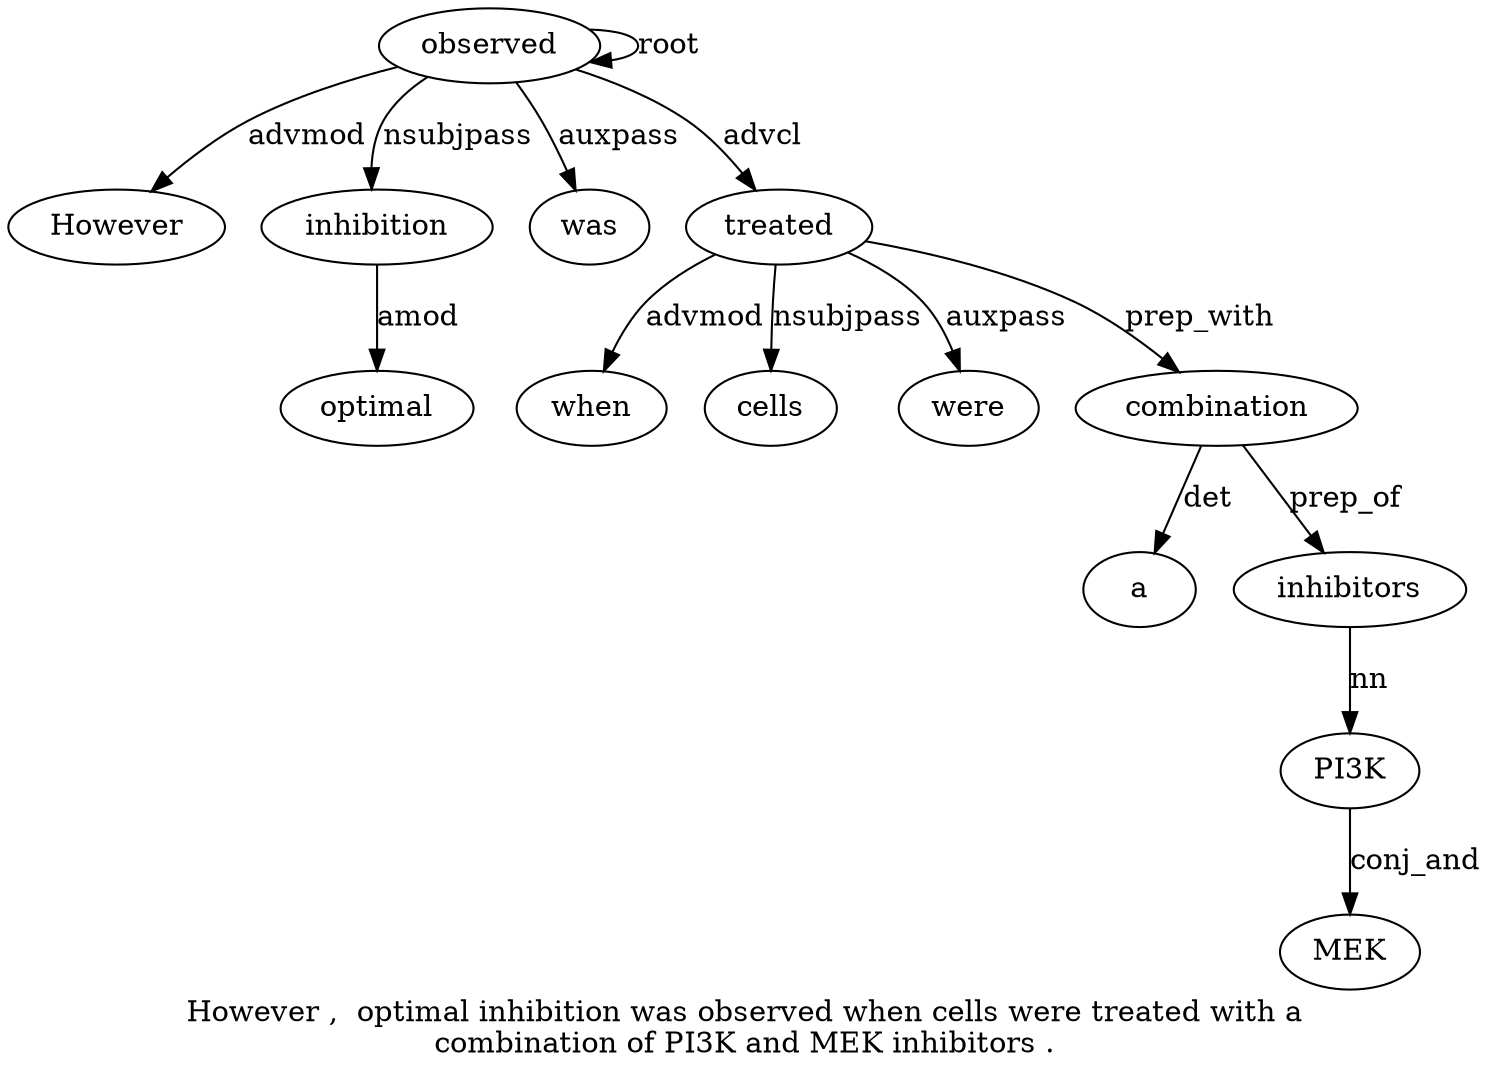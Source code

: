 digraph "However ,  optimal inhibition was observed when cells were treated with a combination of PI3K and MEK inhibitors ." {
label="However ,  optimal inhibition was observed when cells were treated with a
combination of PI3K and MEK inhibitors .";
observed6 [style=filled, fillcolor=white, label=observed];
However1 [style=filled, fillcolor=white, label=However];
observed6 -> However1  [label=advmod];
inhibition4 [style=filled, fillcolor=white, label=inhibition];
optimal3 [style=filled, fillcolor=white, label=optimal];
inhibition4 -> optimal3  [label=amod];
observed6 -> inhibition4  [label=nsubjpass];
was5 [style=filled, fillcolor=white, label=was];
observed6 -> was5  [label=auxpass];
observed6 -> observed6  [label=root];
treated10 [style=filled, fillcolor=white, label=treated];
when7 [style=filled, fillcolor=white, label=when];
treated10 -> when7  [label=advmod];
cells8 [style=filled, fillcolor=white, label=cells];
treated10 -> cells8  [label=nsubjpass];
were9 [style=filled, fillcolor=white, label=were];
treated10 -> were9  [label=auxpass];
observed6 -> treated10  [label=advcl];
combination13 [style=filled, fillcolor=white, label=combination];
a12 [style=filled, fillcolor=white, label=a];
combination13 -> a12  [label=det];
treated10 -> combination13  [label=prep_with];
inhibitors18 [style=filled, fillcolor=white, label=inhibitors];
PI3K15 [style=filled, fillcolor=white, label=PI3K];
inhibitors18 -> PI3K15  [label=nn];
MEK17 [style=filled, fillcolor=white, label=MEK];
PI3K15 -> MEK17  [label=conj_and];
combination13 -> inhibitors18  [label=prep_of];
}
